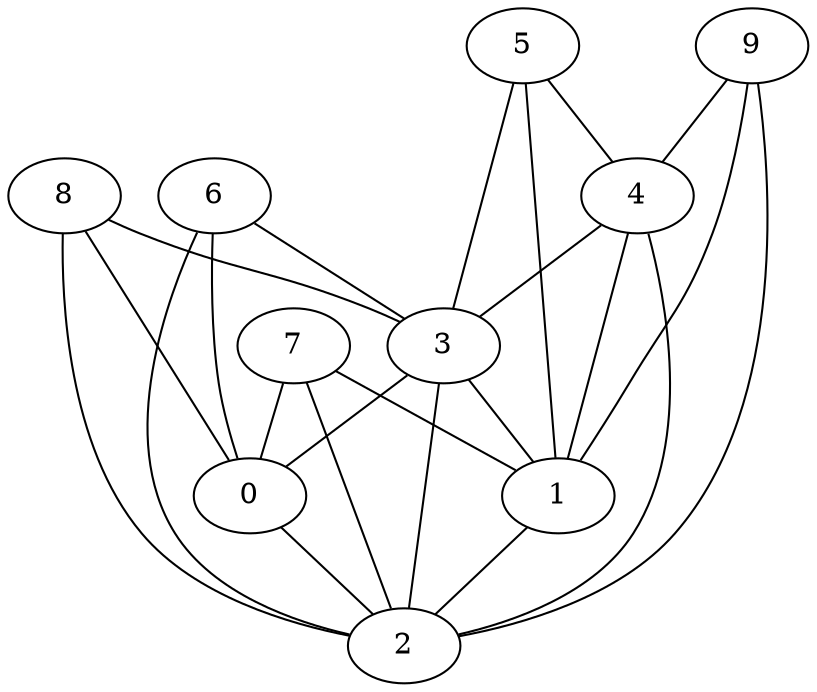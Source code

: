 graph {
    0 [ label = "0" ]
    1 [ label = "1" ]
    2 [ label = "2" ]
    3 [ label = "3" ]
    4 [ label = "4" ]
    5 [ label = "5" ]
    6 [ label = "6" ]
    7 [ label = "7" ]
    8 [ label = "8" ]
    9 [ label = "9" ]
    9 -- 4 [ ]
    0 -- 2 [ ]
    1 -- 2 [ ]
    3 -- 0 [ ]
    3 -- 1 [ ]
    3 -- 2 [ ]
    4 -- 1 [ ]
    4 -- 2 [ ]
    4 -- 3 [ ]
    5 -- 1 [ ]
    5 -- 3 [ ]
    5 -- 4 [ ]
    6 -- 0 [ ]
    6 -- 2 [ ]
    6 -- 3 [ ]
    7 -- 0 [ ]
    7 -- 1 [ ]
    7 -- 2 [ ]
    8 -- 0 [ ]
    8 -- 2 [ ]
    8 -- 3 [ ]
    9 -- 1 [ ]
    9 -- 2 [ ]
}

